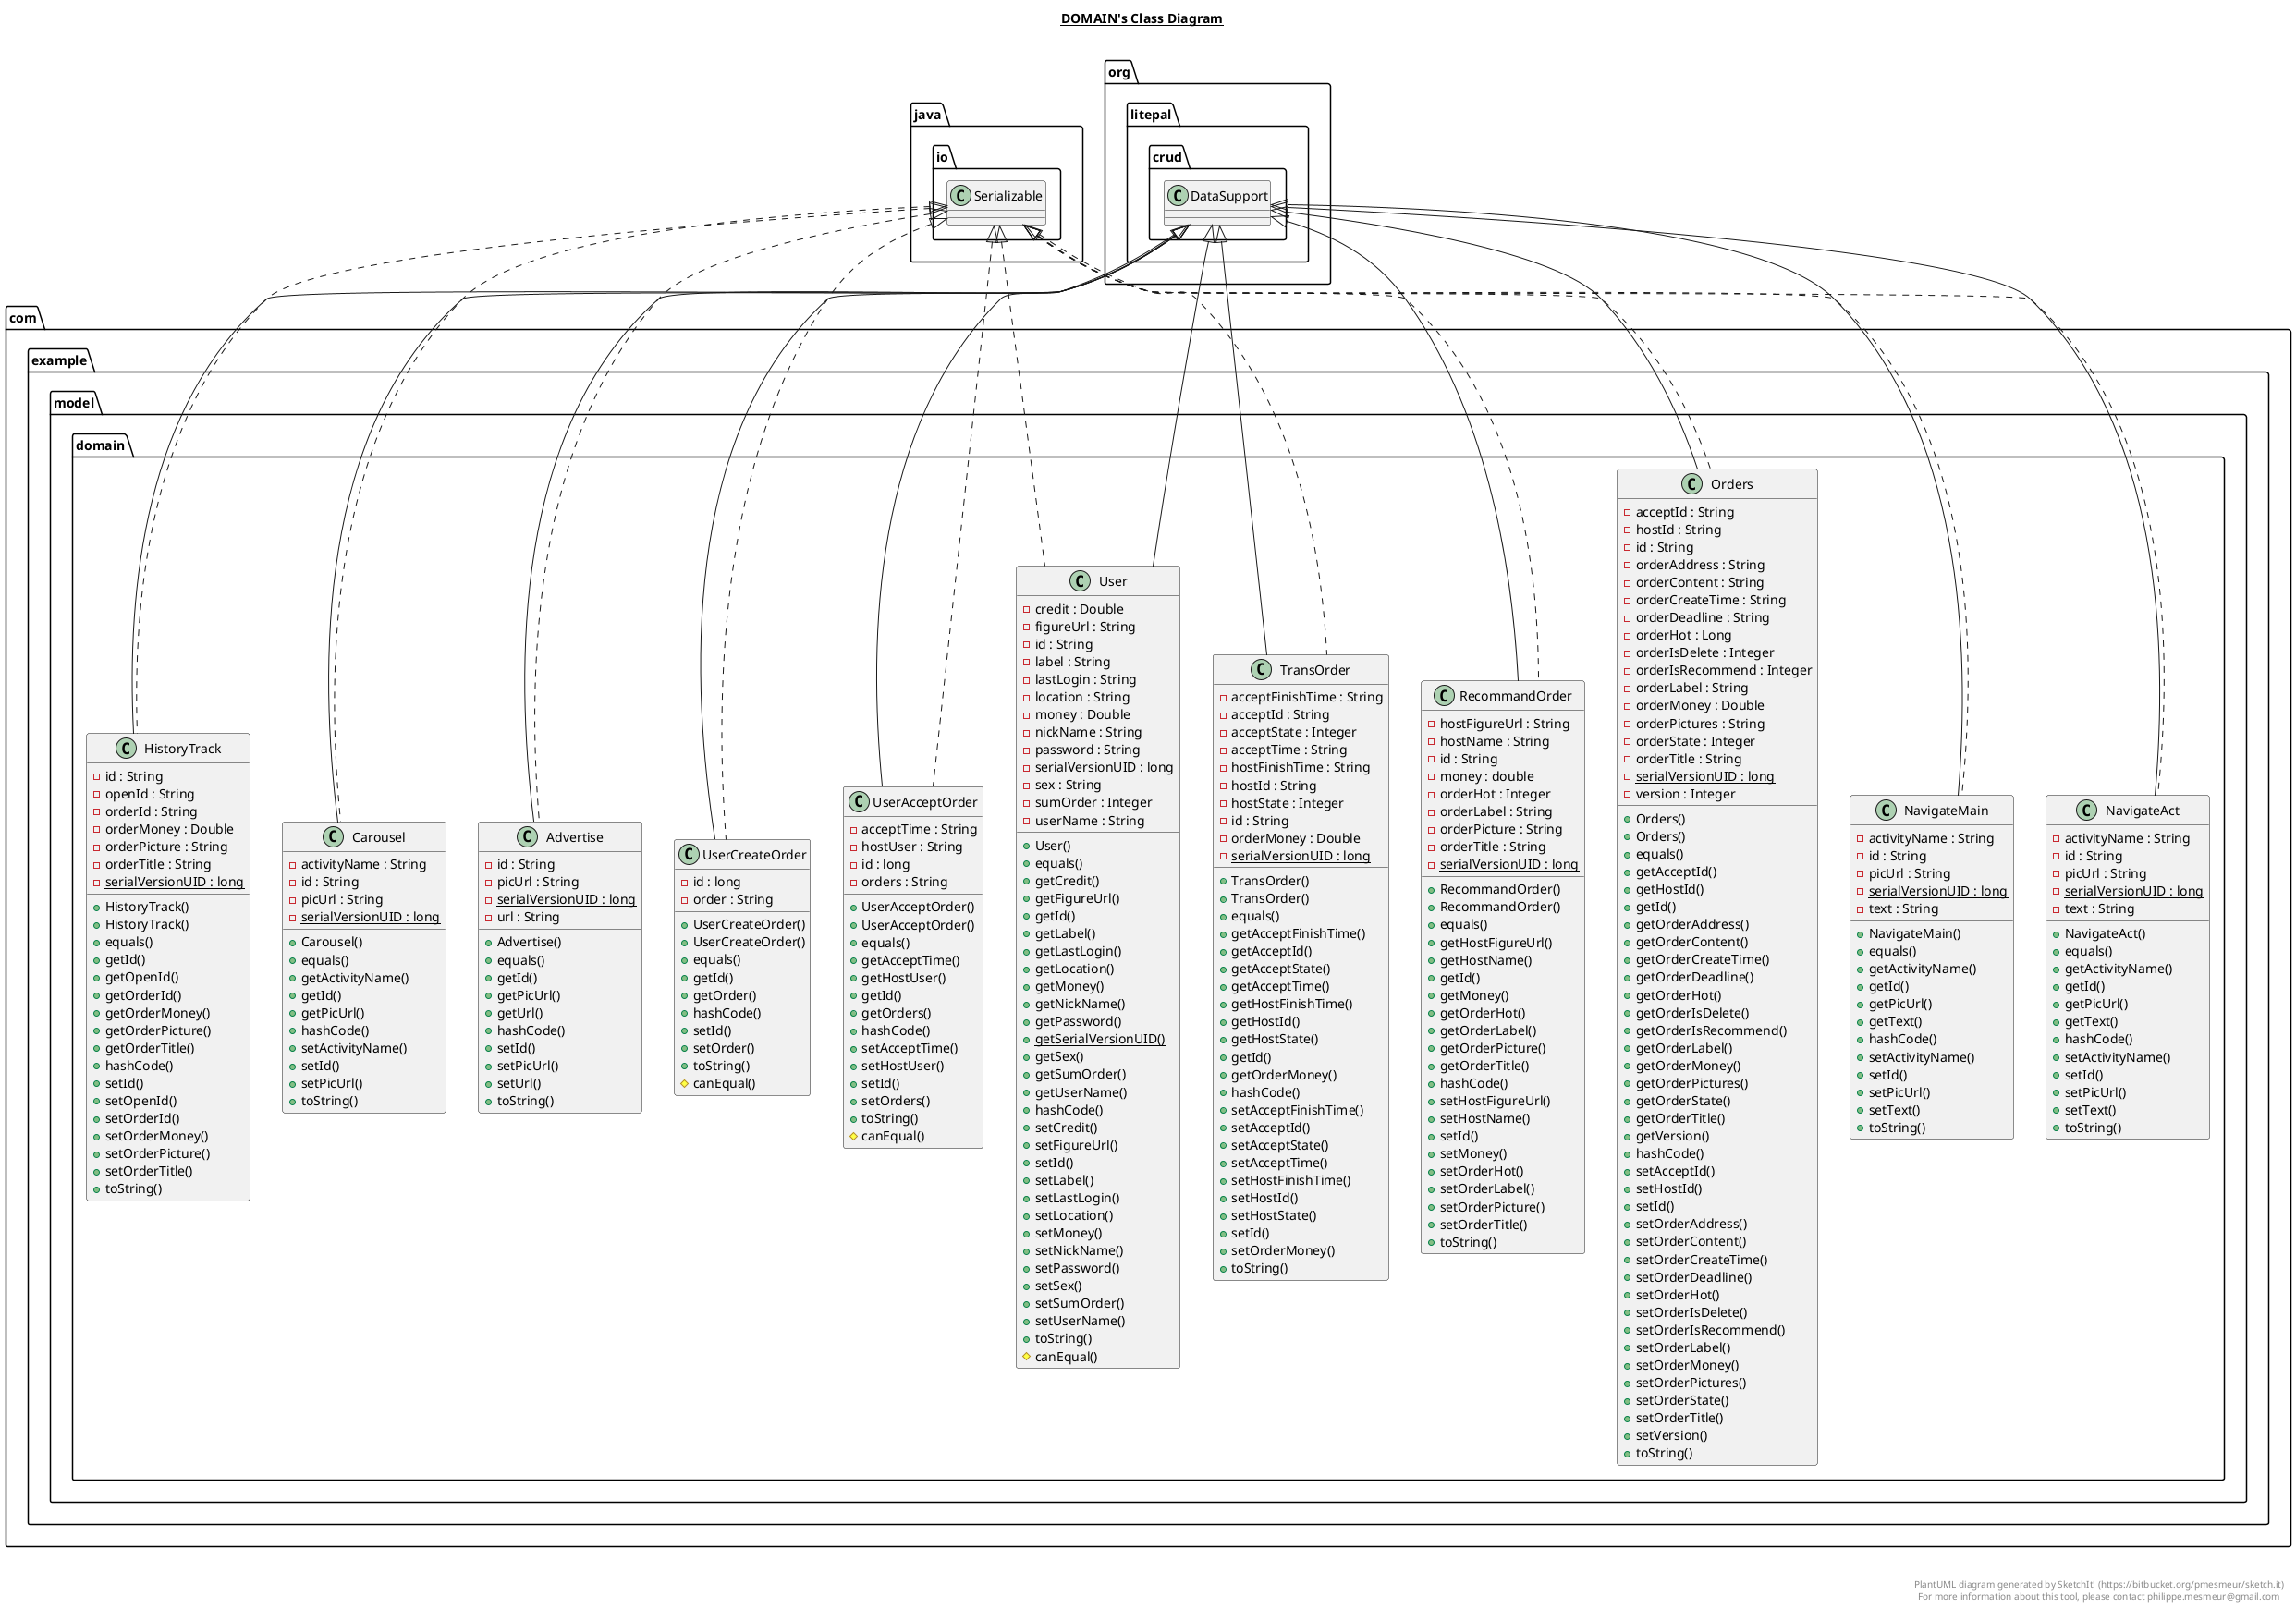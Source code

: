 @startuml

title __DOMAIN's Class Diagram__\n

  namespace com.example {
    namespace model.domain {
      class com.example.model.domain.Advertise {
          - id : String
          - picUrl : String
          {static} - serialVersionUID : long
          - url : String
          + Advertise()
          + equals()
          + getId()
          + getPicUrl()
          + getUrl()
          + hashCode()
          + setId()
          + setPicUrl()
          + setUrl()
          + toString()
      }
    }
  }
  

  namespace com.example {
    namespace model.domain {
      class com.example.model.domain.Carousel {
          - activityName : String
          - id : String
          - picUrl : String
          {static} - serialVersionUID : long
          + Carousel()
          + equals()
          + getActivityName()
          + getId()
          + getPicUrl()
          + hashCode()
          + setActivityName()
          + setId()
          + setPicUrl()
          + toString()
      }
    }
  }
  

  namespace com.example {
    namespace model.domain {
      class com.example.model.domain.HistoryTrack {
          - id : String
          - openId : String
          - orderId : String
          - orderMoney : Double
          - orderPicture : String
          - orderTitle : String
          {static} - serialVersionUID : long
          + HistoryTrack()
          + HistoryTrack()
          + equals()
          + getId()
          + getOpenId()
          + getOrderId()
          + getOrderMoney()
          + getOrderPicture()
          + getOrderTitle()
          + hashCode()
          + setId()
          + setOpenId()
          + setOrderId()
          + setOrderMoney()
          + setOrderPicture()
          + setOrderTitle()
          + toString()
      }
    }
  }
  

  namespace com.example {
    namespace model.domain {
      class com.example.model.domain.NavigateAct {
          - activityName : String
          - id : String
          - picUrl : String
          {static} - serialVersionUID : long
          - text : String
          + NavigateAct()
          + equals()
          + getActivityName()
          + getId()
          + getPicUrl()
          + getText()
          + hashCode()
          + setActivityName()
          + setId()
          + setPicUrl()
          + setText()
          + toString()
      }
    }
  }
  

  namespace com.example {
    namespace model.domain {
      class com.example.model.domain.NavigateMain {
          - activityName : String
          - id : String
          - picUrl : String
          {static} - serialVersionUID : long
          - text : String
          + NavigateMain()
          + equals()
          + getActivityName()
          + getId()
          + getPicUrl()
          + getText()
          + hashCode()
          + setActivityName()
          + setId()
          + setPicUrl()
          + setText()
          + toString()
      }
    }
  }
  

  namespace com.example {
    namespace model.domain {
      class com.example.model.domain.Orders {
          - acceptId : String
          - hostId : String
          - id : String
          - orderAddress : String
          - orderContent : String
          - orderCreateTime : String
          - orderDeadline : String
          - orderHot : Long
          - orderIsDelete : Integer
          - orderIsRecommend : Integer
          - orderLabel : String
          - orderMoney : Double
          - orderPictures : String
          - orderState : Integer
          - orderTitle : String
          {static} - serialVersionUID : long
          - version : Integer
          + Orders()
          + Orders()
          + equals()
          + getAcceptId()
          + getHostId()
          + getId()
          + getOrderAddress()
          + getOrderContent()
          + getOrderCreateTime()
          + getOrderDeadline()
          + getOrderHot()
          + getOrderIsDelete()
          + getOrderIsRecommend()
          + getOrderLabel()
          + getOrderMoney()
          + getOrderPictures()
          + getOrderState()
          + getOrderTitle()
          + getVersion()
          + hashCode()
          + setAcceptId()
          + setHostId()
          + setId()
          + setOrderAddress()
          + setOrderContent()
          + setOrderCreateTime()
          + setOrderDeadline()
          + setOrderHot()
          + setOrderIsDelete()
          + setOrderIsRecommend()
          + setOrderLabel()
          + setOrderMoney()
          + setOrderPictures()
          + setOrderState()
          + setOrderTitle()
          + setVersion()
          + toString()
      }
    }
  }
  

  namespace com.example {
    namespace model.domain {
      class com.example.model.domain.RecommandOrder {
          - hostFigureUrl : String
          - hostName : String
          - id : String
          - money : double
          - orderHot : Integer
          - orderLabel : String
          - orderPicture : String
          - orderTitle : String
          {static} - serialVersionUID : long
          + RecommandOrder()
          + RecommandOrder()
          + equals()
          + getHostFigureUrl()
          + getHostName()
          + getId()
          + getMoney()
          + getOrderHot()
          + getOrderLabel()
          + getOrderPicture()
          + getOrderTitle()
          + hashCode()
          + setHostFigureUrl()
          + setHostName()
          + setId()
          + setMoney()
          + setOrderHot()
          + setOrderLabel()
          + setOrderPicture()
          + setOrderTitle()
          + toString()
      }
    }
  }
  

  namespace com.example {
    namespace model.domain {
      class com.example.model.domain.TransOrder {
          - acceptFinishTime : String
          - acceptId : String
          - acceptState : Integer
          - acceptTime : String
          - hostFinishTime : String
          - hostId : String
          - hostState : Integer
          - id : String
          - orderMoney : Double
          {static} - serialVersionUID : long
          + TransOrder()
          + TransOrder()
          + equals()
          + getAcceptFinishTime()
          + getAcceptId()
          + getAcceptState()
          + getAcceptTime()
          + getHostFinishTime()
          + getHostId()
          + getHostState()
          + getId()
          + getOrderMoney()
          + hashCode()
          + setAcceptFinishTime()
          + setAcceptId()
          + setAcceptState()
          + setAcceptTime()
          + setHostFinishTime()
          + setHostId()
          + setHostState()
          + setId()
          + setOrderMoney()
          + toString()
      }
    }
  }
  

  namespace com.example {
    namespace model.domain {
      class com.example.model.domain.User {
          - credit : Double
          - figureUrl : String
          - id : String
          - label : String
          - lastLogin : String
          - location : String
          - money : Double
          - nickName : String
          - password : String
          {static} - serialVersionUID : long
          - sex : String
          - sumOrder : Integer
          - userName : String
          + User()
          + equals()
          + getCredit()
          + getFigureUrl()
          + getId()
          + getLabel()
          + getLastLogin()
          + getLocation()
          + getMoney()
          + getNickName()
          + getPassword()
          {static} + getSerialVersionUID()
          + getSex()
          + getSumOrder()
          + getUserName()
          + hashCode()
          + setCredit()
          + setFigureUrl()
          + setId()
          + setLabel()
          + setLastLogin()
          + setLocation()
          + setMoney()
          + setNickName()
          + setPassword()
          + setSex()
          + setSumOrder()
          + setUserName()
          + toString()
          # canEqual()
      }
    }
  }
  

  namespace com.example {
    namespace model.domain {
      class com.example.model.domain.UserAcceptOrder {
          - acceptTime : String
          - hostUser : String
          - id : long
          - orders : String
          + UserAcceptOrder()
          + UserAcceptOrder()
          + equals()
          + getAcceptTime()
          + getHostUser()
          + getId()
          + getOrders()
          + hashCode()
          + setAcceptTime()
          + setHostUser()
          + setId()
          + setOrders()
          + toString()
          # canEqual()
      }
    }
  }
  

  namespace com.example {
    namespace model.domain {
      class com.example.model.domain.UserCreateOrder {
          - id : long
          - order : String
          + UserCreateOrder()
          + UserCreateOrder()
          + equals()
          + getId()
          + getOrder()
          + hashCode()
          + setId()
          + setOrder()
          + toString()
          # canEqual()
      }
    }
  }
  

  com.example.model.domain.Advertise .up.|> java.io.Serializable
  com.example.model.domain.Advertise -up-|> org.litepal.crud.DataSupport
  com.example.model.domain.Carousel .up.|> java.io.Serializable
  com.example.model.domain.Carousel -up-|> org.litepal.crud.DataSupport
  com.example.model.domain.HistoryTrack .up.|> java.io.Serializable
  com.example.model.domain.HistoryTrack -up-|> org.litepal.crud.DataSupport
  com.example.model.domain.NavigateAct .up.|> java.io.Serializable
  com.example.model.domain.NavigateAct -up-|> org.litepal.crud.DataSupport
  com.example.model.domain.NavigateMain .up.|> java.io.Serializable
  com.example.model.domain.NavigateMain -up-|> org.litepal.crud.DataSupport
  com.example.model.domain.Orders .up.|> java.io.Serializable
  com.example.model.domain.Orders -up-|> org.litepal.crud.DataSupport
  com.example.model.domain.RecommandOrder .up.|> java.io.Serializable
  com.example.model.domain.RecommandOrder -up-|> org.litepal.crud.DataSupport
  com.example.model.domain.TransOrder .up.|> java.io.Serializable
  com.example.model.domain.TransOrder -up-|> org.litepal.crud.DataSupport
  com.example.model.domain.User .up.|> java.io.Serializable
  com.example.model.domain.User -up-|> org.litepal.crud.DataSupport
  com.example.model.domain.UserAcceptOrder .up.|> java.io.Serializable
  com.example.model.domain.UserAcceptOrder -up-|> org.litepal.crud.DataSupport
  com.example.model.domain.UserCreateOrder .up.|> java.io.Serializable
  com.example.model.domain.UserCreateOrder -up-|> org.litepal.crud.DataSupport


right footer


PlantUML diagram generated by SketchIt! (https://bitbucket.org/pmesmeur/sketch.it)
For more information about this tool, please contact philippe.mesmeur@gmail.com
endfooter

@enduml
